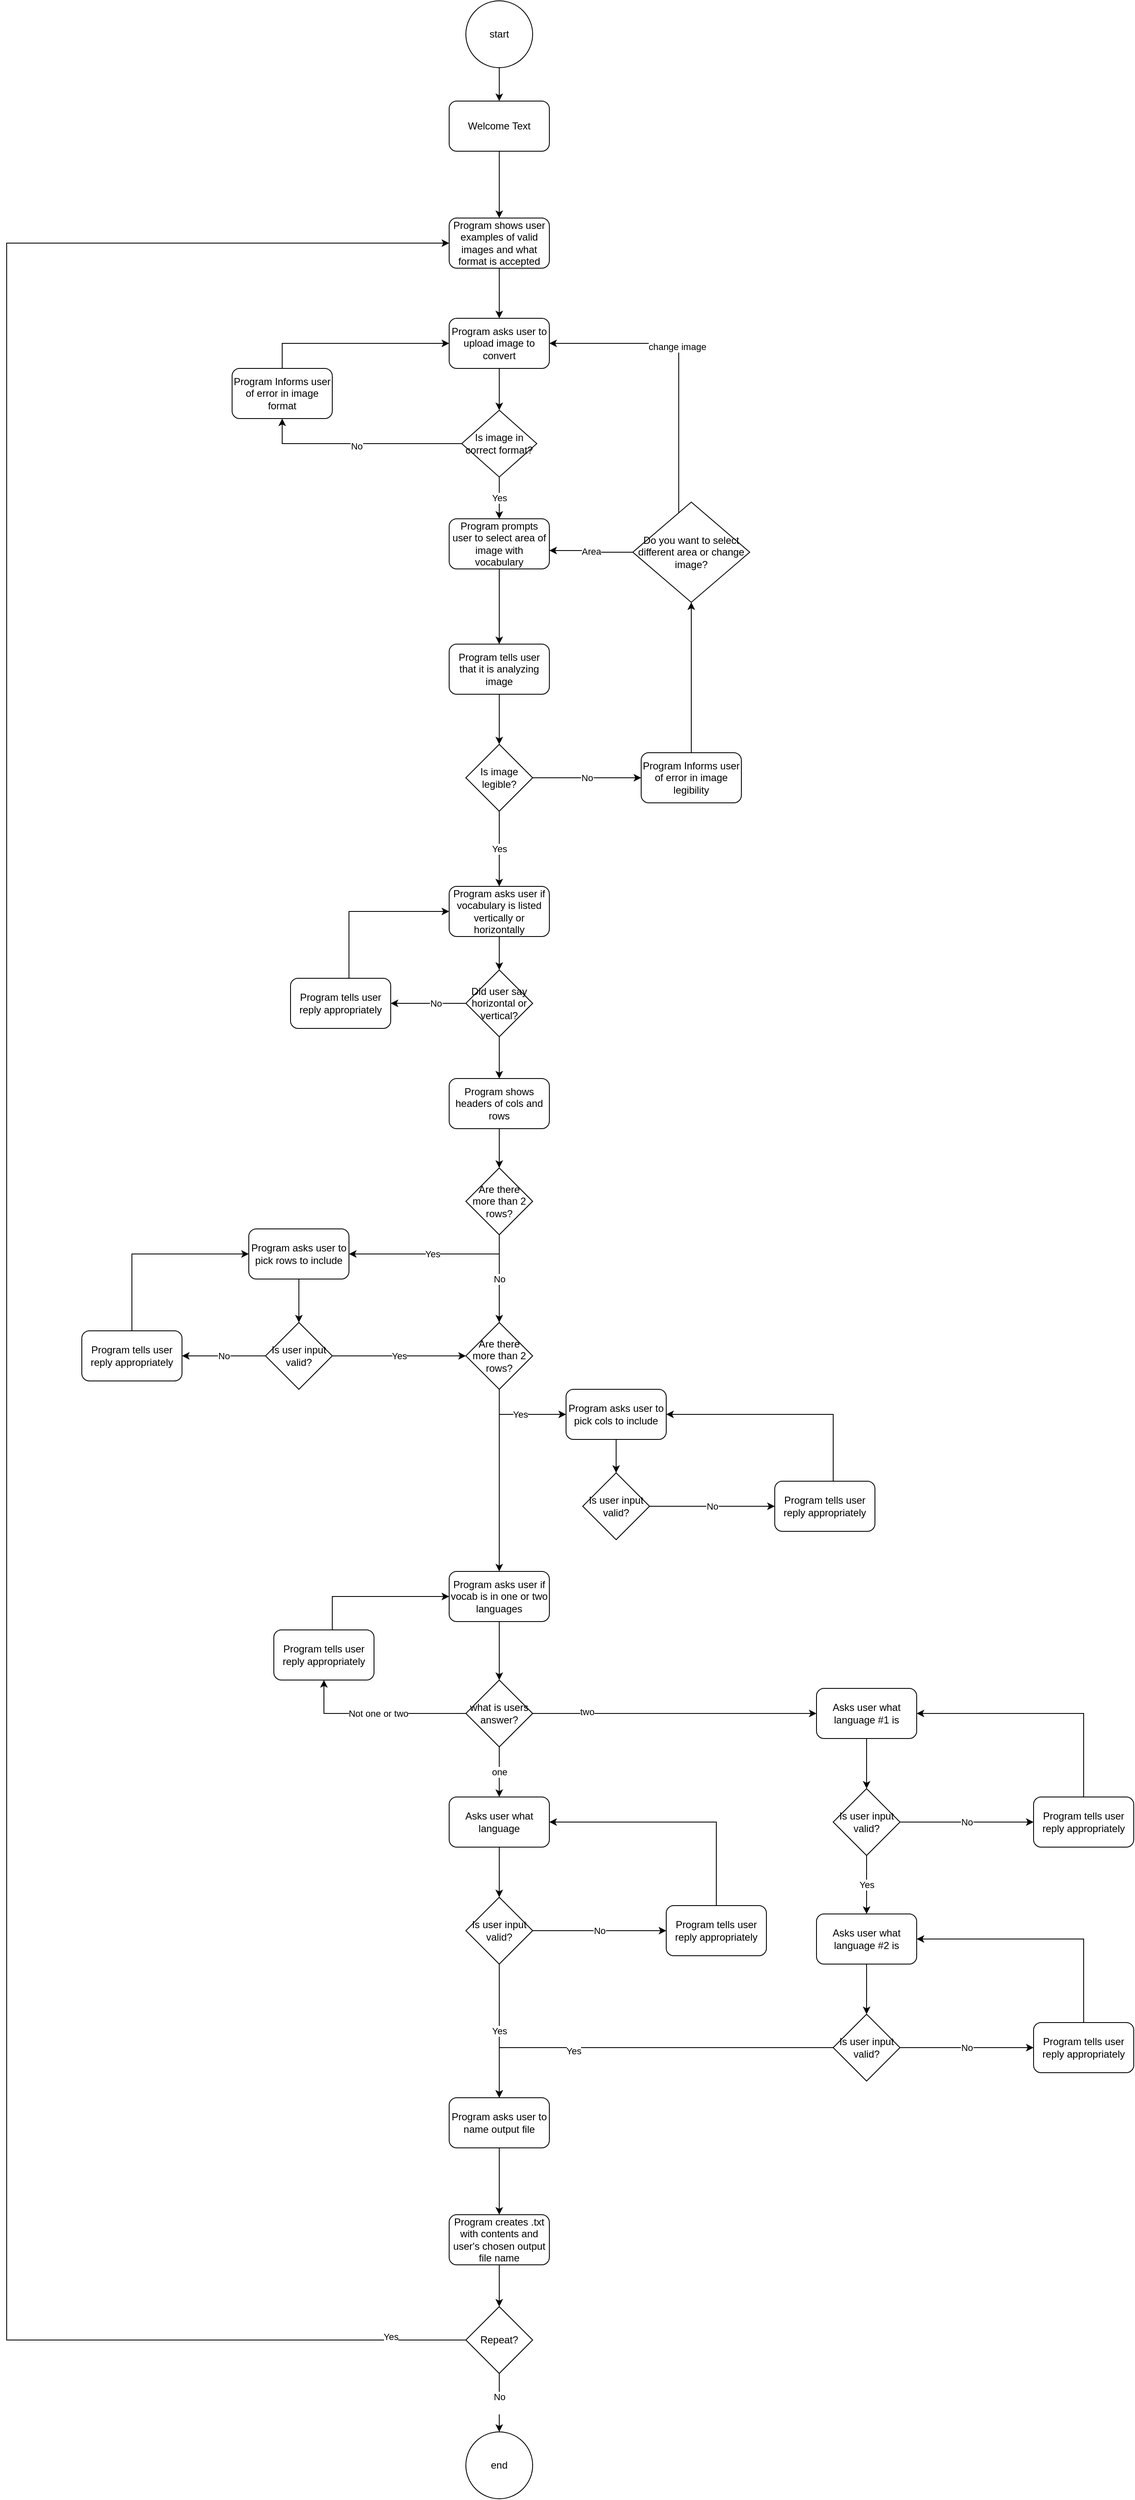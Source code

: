 <mxfile version="15.8.7" type="github">
  <diagram id="_37h1flMU-dZSMcLrL18" name="Page-1">
    <mxGraphModel dx="920" dy="1594" grid="1" gridSize="10" guides="1" tooltips="1" connect="1" arrows="1" fold="1" page="1" pageScale="1" pageWidth="850" pageHeight="1100" math="0" shadow="0">
      <root>
        <mxCell id="0" />
        <mxCell id="1" parent="0" />
        <mxCell id="EfqrjUmPXuVLgtNHu1Gg-5" style="edgeStyle=orthogonalEdgeStyle;rounded=0;orthogonalLoop=1;jettySize=auto;html=1;" edge="1" parent="1" source="AcAOfwUoswfajYFOXejZ-1" target="EfqrjUmPXuVLgtNHu1Gg-1">
          <mxGeometry relative="1" as="geometry" />
        </mxCell>
        <mxCell id="AcAOfwUoswfajYFOXejZ-1" value="start" style="ellipse;whiteSpace=wrap;html=1;aspect=fixed;" parent="1" vertex="1">
          <mxGeometry x="760" y="-1000" width="80" height="80" as="geometry" />
        </mxCell>
        <mxCell id="EfqrjUmPXuVLgtNHu1Gg-25" style="edgeStyle=orthogonalEdgeStyle;rounded=0;orthogonalLoop=1;jettySize=auto;html=1;" edge="1" parent="1" source="EfqrjUmPXuVLgtNHu1Gg-1" target="EfqrjUmPXuVLgtNHu1Gg-24">
          <mxGeometry relative="1" as="geometry" />
        </mxCell>
        <mxCell id="EfqrjUmPXuVLgtNHu1Gg-1" value="Welcome Text" style="rounded=1;whiteSpace=wrap;html=1;" vertex="1" parent="1">
          <mxGeometry x="740" y="-880" width="120" height="60" as="geometry" />
        </mxCell>
        <mxCell id="EfqrjUmPXuVLgtNHu1Gg-7" style="edgeStyle=orthogonalEdgeStyle;rounded=0;orthogonalLoop=1;jettySize=auto;html=1;" edge="1" parent="1" source="EfqrjUmPXuVLgtNHu1Gg-2" target="EfqrjUmPXuVLgtNHu1Gg-4">
          <mxGeometry relative="1" as="geometry" />
        </mxCell>
        <mxCell id="EfqrjUmPXuVLgtNHu1Gg-2" value="Program asks user to upload image to convert" style="rounded=1;whiteSpace=wrap;html=1;" vertex="1" parent="1">
          <mxGeometry x="740" y="-620" width="120" height="60" as="geometry" />
        </mxCell>
        <mxCell id="EfqrjUmPXuVLgtNHu1Gg-10" style="edgeStyle=orthogonalEdgeStyle;rounded=0;orthogonalLoop=1;jettySize=auto;html=1;entryX=0.5;entryY=1;entryDx=0;entryDy=0;" edge="1" parent="1" source="EfqrjUmPXuVLgtNHu1Gg-4" target="EfqrjUmPXuVLgtNHu1Gg-9">
          <mxGeometry relative="1" as="geometry" />
        </mxCell>
        <mxCell id="EfqrjUmPXuVLgtNHu1Gg-12" value="&lt;div&gt;No&lt;/div&gt;" style="edgeLabel;html=1;align=center;verticalAlign=middle;resizable=0;points=[];" vertex="1" connectable="0" parent="EfqrjUmPXuVLgtNHu1Gg-10">
          <mxGeometry x="0.033" y="3" relative="1" as="geometry">
            <mxPoint as="offset" />
          </mxGeometry>
        </mxCell>
        <mxCell id="EfqrjUmPXuVLgtNHu1Gg-36" value="Yes" style="edgeStyle=orthogonalEdgeStyle;rounded=0;orthogonalLoop=1;jettySize=auto;html=1;entryX=0.5;entryY=0;entryDx=0;entryDy=0;" edge="1" parent="1" source="EfqrjUmPXuVLgtNHu1Gg-4" target="EfqrjUmPXuVLgtNHu1Gg-35">
          <mxGeometry relative="1" as="geometry" />
        </mxCell>
        <mxCell id="EfqrjUmPXuVLgtNHu1Gg-4" value="Is image in correct format?" style="rhombus;whiteSpace=wrap;html=1;" vertex="1" parent="1">
          <mxGeometry x="755" y="-510" width="90" height="80" as="geometry" />
        </mxCell>
        <mxCell id="EfqrjUmPXuVLgtNHu1Gg-11" style="edgeStyle=orthogonalEdgeStyle;rounded=0;orthogonalLoop=1;jettySize=auto;html=1;" edge="1" parent="1" source="EfqrjUmPXuVLgtNHu1Gg-9" target="EfqrjUmPXuVLgtNHu1Gg-2">
          <mxGeometry relative="1" as="geometry">
            <Array as="points">
              <mxPoint x="540" y="-590" />
            </Array>
          </mxGeometry>
        </mxCell>
        <mxCell id="EfqrjUmPXuVLgtNHu1Gg-9" value="Program Informs user of error in image format" style="rounded=1;whiteSpace=wrap;html=1;" vertex="1" parent="1">
          <mxGeometry x="480" y="-560" width="120" height="60" as="geometry" />
        </mxCell>
        <mxCell id="EfqrjUmPXuVLgtNHu1Gg-17" style="edgeStyle=orthogonalEdgeStyle;rounded=0;orthogonalLoop=1;jettySize=auto;html=1;" edge="1" parent="1" source="EfqrjUmPXuVLgtNHu1Gg-14" target="EfqrjUmPXuVLgtNHu1Gg-15">
          <mxGeometry relative="1" as="geometry" />
        </mxCell>
        <mxCell id="EfqrjUmPXuVLgtNHu1Gg-14" value="Program tells user that it is analyzing image" style="rounded=1;whiteSpace=wrap;html=1;" vertex="1" parent="1">
          <mxGeometry x="740" y="-230" width="120" height="60" as="geometry" />
        </mxCell>
        <mxCell id="EfqrjUmPXuVLgtNHu1Gg-20" value="No" style="edgeStyle=orthogonalEdgeStyle;rounded=0;orthogonalLoop=1;jettySize=auto;html=1;entryX=0;entryY=0.5;entryDx=0;entryDy=0;" edge="1" parent="1" source="EfqrjUmPXuVLgtNHu1Gg-15" target="EfqrjUmPXuVLgtNHu1Gg-19">
          <mxGeometry relative="1" as="geometry" />
        </mxCell>
        <mxCell id="EfqrjUmPXuVLgtNHu1Gg-44" value="Yes" style="edgeStyle=orthogonalEdgeStyle;rounded=0;orthogonalLoop=1;jettySize=auto;html=1;" edge="1" parent="1" source="EfqrjUmPXuVLgtNHu1Gg-15" target="EfqrjUmPXuVLgtNHu1Gg-22">
          <mxGeometry relative="1" as="geometry" />
        </mxCell>
        <mxCell id="EfqrjUmPXuVLgtNHu1Gg-15" value="Is image legible?" style="rhombus;whiteSpace=wrap;html=1;" vertex="1" parent="1">
          <mxGeometry x="760" y="-110" width="80" height="80" as="geometry" />
        </mxCell>
        <mxCell id="EfqrjUmPXuVLgtNHu1Gg-41" style="edgeStyle=orthogonalEdgeStyle;rounded=0;orthogonalLoop=1;jettySize=auto;html=1;entryX=0.5;entryY=1;entryDx=0;entryDy=0;" edge="1" parent="1" source="EfqrjUmPXuVLgtNHu1Gg-19" target="EfqrjUmPXuVLgtNHu1Gg-39">
          <mxGeometry relative="1" as="geometry" />
        </mxCell>
        <mxCell id="EfqrjUmPXuVLgtNHu1Gg-19" value="Program Informs user of error in image legibility" style="rounded=1;whiteSpace=wrap;html=1;" vertex="1" parent="1">
          <mxGeometry x="970" y="-100" width="120" height="60" as="geometry" />
        </mxCell>
        <mxCell id="EfqrjUmPXuVLgtNHu1Gg-33" style="edgeStyle=orthogonalEdgeStyle;rounded=0;orthogonalLoop=1;jettySize=auto;html=1;" edge="1" parent="1" source="EfqrjUmPXuVLgtNHu1Gg-22" target="EfqrjUmPXuVLgtNHu1Gg-27">
          <mxGeometry relative="1" as="geometry" />
        </mxCell>
        <mxCell id="EfqrjUmPXuVLgtNHu1Gg-22" value="Program asks user if vocabulary is listed vertically or horizontally" style="rounded=1;whiteSpace=wrap;html=1;" vertex="1" parent="1">
          <mxGeometry x="740" y="60" width="120" height="60" as="geometry" />
        </mxCell>
        <mxCell id="EfqrjUmPXuVLgtNHu1Gg-26" style="edgeStyle=orthogonalEdgeStyle;rounded=0;orthogonalLoop=1;jettySize=auto;html=1;" edge="1" parent="1" source="EfqrjUmPXuVLgtNHu1Gg-24" target="EfqrjUmPXuVLgtNHu1Gg-2">
          <mxGeometry relative="1" as="geometry" />
        </mxCell>
        <mxCell id="EfqrjUmPXuVLgtNHu1Gg-24" value="Program shows user examples of valid images and what format is accepted" style="rounded=1;whiteSpace=wrap;html=1;" vertex="1" parent="1">
          <mxGeometry x="740" y="-740" width="120" height="60" as="geometry" />
        </mxCell>
        <mxCell id="EfqrjUmPXuVLgtNHu1Gg-30" style="edgeStyle=orthogonalEdgeStyle;rounded=0;orthogonalLoop=1;jettySize=auto;html=1;" edge="1" parent="1" source="EfqrjUmPXuVLgtNHu1Gg-27" target="EfqrjUmPXuVLgtNHu1Gg-29">
          <mxGeometry relative="1" as="geometry" />
        </mxCell>
        <mxCell id="EfqrjUmPXuVLgtNHu1Gg-31" value="No" style="edgeLabel;html=1;align=center;verticalAlign=middle;resizable=0;points=[];" vertex="1" connectable="0" parent="EfqrjUmPXuVLgtNHu1Gg-30">
          <mxGeometry x="-0.2" relative="1" as="geometry">
            <mxPoint as="offset" />
          </mxGeometry>
        </mxCell>
        <mxCell id="EfqrjUmPXuVLgtNHu1Gg-46" style="edgeStyle=orthogonalEdgeStyle;rounded=0;orthogonalLoop=1;jettySize=auto;html=1;" edge="1" parent="1" source="EfqrjUmPXuVLgtNHu1Gg-27" target="EfqrjUmPXuVLgtNHu1Gg-45">
          <mxGeometry relative="1" as="geometry" />
        </mxCell>
        <mxCell id="EfqrjUmPXuVLgtNHu1Gg-27" value="Did user say horizontal or vertical?" style="rhombus;whiteSpace=wrap;html=1;" vertex="1" parent="1">
          <mxGeometry x="760" y="160" width="80" height="80" as="geometry" />
        </mxCell>
        <mxCell id="EfqrjUmPXuVLgtNHu1Gg-32" style="edgeStyle=orthogonalEdgeStyle;rounded=0;orthogonalLoop=1;jettySize=auto;html=1;entryX=0;entryY=0.5;entryDx=0;entryDy=0;" edge="1" parent="1" source="EfqrjUmPXuVLgtNHu1Gg-29" target="EfqrjUmPXuVLgtNHu1Gg-22">
          <mxGeometry relative="1" as="geometry">
            <Array as="points">
              <mxPoint x="620" y="90" />
            </Array>
          </mxGeometry>
        </mxCell>
        <mxCell id="EfqrjUmPXuVLgtNHu1Gg-29" value="Program tells user reply appropriately" style="rounded=1;whiteSpace=wrap;html=1;" vertex="1" parent="1">
          <mxGeometry x="550" y="170" width="120" height="60" as="geometry" />
        </mxCell>
        <mxCell id="EfqrjUmPXuVLgtNHu1Gg-37" style="edgeStyle=orthogonalEdgeStyle;rounded=0;orthogonalLoop=1;jettySize=auto;html=1;" edge="1" parent="1" source="EfqrjUmPXuVLgtNHu1Gg-35" target="EfqrjUmPXuVLgtNHu1Gg-14">
          <mxGeometry relative="1" as="geometry" />
        </mxCell>
        <mxCell id="EfqrjUmPXuVLgtNHu1Gg-35" value="Program prompts user to select area of image with vocabulary" style="rounded=1;whiteSpace=wrap;html=1;" vertex="1" parent="1">
          <mxGeometry x="740" y="-380" width="120" height="60" as="geometry" />
        </mxCell>
        <mxCell id="EfqrjUmPXuVLgtNHu1Gg-40" value="Area" style="edgeStyle=orthogonalEdgeStyle;rounded=0;orthogonalLoop=1;jettySize=auto;html=1;entryX=1;entryY=0.633;entryDx=0;entryDy=0;entryPerimeter=0;" edge="1" parent="1" source="EfqrjUmPXuVLgtNHu1Gg-39" target="EfqrjUmPXuVLgtNHu1Gg-35">
          <mxGeometry relative="1" as="geometry" />
        </mxCell>
        <mxCell id="EfqrjUmPXuVLgtNHu1Gg-42" style="edgeStyle=orthogonalEdgeStyle;rounded=0;orthogonalLoop=1;jettySize=auto;html=1;entryX=1;entryY=0.5;entryDx=0;entryDy=0;" edge="1" parent="1" source="EfqrjUmPXuVLgtNHu1Gg-39" target="EfqrjUmPXuVLgtNHu1Gg-2">
          <mxGeometry relative="1" as="geometry">
            <Array as="points">
              <mxPoint x="1015" y="-590" />
            </Array>
          </mxGeometry>
        </mxCell>
        <mxCell id="EfqrjUmPXuVLgtNHu1Gg-43" value="change image" style="edgeLabel;html=1;align=center;verticalAlign=middle;resizable=0;points=[];" vertex="1" connectable="0" parent="EfqrjUmPXuVLgtNHu1Gg-42">
          <mxGeometry x="0.113" y="2" relative="1" as="geometry">
            <mxPoint as="offset" />
          </mxGeometry>
        </mxCell>
        <mxCell id="EfqrjUmPXuVLgtNHu1Gg-39" value="Do you want to select different area or change image?" style="rhombus;whiteSpace=wrap;html=1;" vertex="1" parent="1">
          <mxGeometry x="960" y="-400" width="140" height="120" as="geometry" />
        </mxCell>
        <mxCell id="EfqrjUmPXuVLgtNHu1Gg-64" style="edgeStyle=orthogonalEdgeStyle;rounded=0;orthogonalLoop=1;jettySize=auto;html=1;" edge="1" parent="1" source="EfqrjUmPXuVLgtNHu1Gg-45" target="EfqrjUmPXuVLgtNHu1Gg-62">
          <mxGeometry relative="1" as="geometry" />
        </mxCell>
        <mxCell id="EfqrjUmPXuVLgtNHu1Gg-45" value="Program shows headers of cols and rows" style="rounded=1;whiteSpace=wrap;html=1;" vertex="1" parent="1">
          <mxGeometry x="740" y="290" width="120" height="60" as="geometry" />
        </mxCell>
        <mxCell id="EfqrjUmPXuVLgtNHu1Gg-58" style="edgeStyle=orthogonalEdgeStyle;rounded=0;orthogonalLoop=1;jettySize=auto;html=1;" edge="1" parent="1" source="EfqrjUmPXuVLgtNHu1Gg-47" target="EfqrjUmPXuVLgtNHu1Gg-48">
          <mxGeometry relative="1" as="geometry" />
        </mxCell>
        <mxCell id="EfqrjUmPXuVLgtNHu1Gg-47" value="Program asks user to pick rows to include" style="rounded=1;whiteSpace=wrap;html=1;" vertex="1" parent="1">
          <mxGeometry x="500" y="470" width="120" height="60" as="geometry" />
        </mxCell>
        <mxCell id="EfqrjUmPXuVLgtNHu1Gg-50" value="No" style="edgeStyle=orthogonalEdgeStyle;rounded=0;orthogonalLoop=1;jettySize=auto;html=1;" edge="1" parent="1" source="EfqrjUmPXuVLgtNHu1Gg-48" target="EfqrjUmPXuVLgtNHu1Gg-49">
          <mxGeometry relative="1" as="geometry" />
        </mxCell>
        <mxCell id="EfqrjUmPXuVLgtNHu1Gg-67" value="Yes" style="edgeStyle=orthogonalEdgeStyle;rounded=0;orthogonalLoop=1;jettySize=auto;html=1;entryX=0;entryY=0.5;entryDx=0;entryDy=0;" edge="1" parent="1" source="EfqrjUmPXuVLgtNHu1Gg-48" target="EfqrjUmPXuVLgtNHu1Gg-66">
          <mxGeometry relative="1" as="geometry">
            <mxPoint x="740" y="582.0" as="targetPoint" />
            <Array as="points">
              <mxPoint x="750" y="622" />
              <mxPoint x="750" y="622" />
            </Array>
          </mxGeometry>
        </mxCell>
        <mxCell id="EfqrjUmPXuVLgtNHu1Gg-48" value="Is user input valid?" style="rhombus;whiteSpace=wrap;html=1;" vertex="1" parent="1">
          <mxGeometry x="520" y="582" width="80" height="80" as="geometry" />
        </mxCell>
        <mxCell id="EfqrjUmPXuVLgtNHu1Gg-51" style="edgeStyle=orthogonalEdgeStyle;rounded=0;orthogonalLoop=1;jettySize=auto;html=1;entryX=0;entryY=0.5;entryDx=0;entryDy=0;" edge="1" parent="1" source="EfqrjUmPXuVLgtNHu1Gg-49" target="EfqrjUmPXuVLgtNHu1Gg-47">
          <mxGeometry relative="1" as="geometry">
            <Array as="points">
              <mxPoint x="360" y="500" />
            </Array>
          </mxGeometry>
        </mxCell>
        <mxCell id="EfqrjUmPXuVLgtNHu1Gg-49" value="Program tells user reply appropriately" style="rounded=1;whiteSpace=wrap;html=1;" vertex="1" parent="1">
          <mxGeometry x="300" y="592" width="120" height="60" as="geometry" />
        </mxCell>
        <mxCell id="EfqrjUmPXuVLgtNHu1Gg-61" style="edgeStyle=orthogonalEdgeStyle;rounded=0;orthogonalLoop=1;jettySize=auto;html=1;" edge="1" parent="1" source="EfqrjUmPXuVLgtNHu1Gg-53" target="EfqrjUmPXuVLgtNHu1Gg-55">
          <mxGeometry relative="1" as="geometry" />
        </mxCell>
        <mxCell id="EfqrjUmPXuVLgtNHu1Gg-53" value="Program asks user to pick cols to include" style="rounded=1;whiteSpace=wrap;html=1;" vertex="1" parent="1">
          <mxGeometry x="880" y="662" width="120" height="60" as="geometry" />
        </mxCell>
        <mxCell id="EfqrjUmPXuVLgtNHu1Gg-54" value="No" style="edgeStyle=orthogonalEdgeStyle;rounded=0;orthogonalLoop=1;jettySize=auto;html=1;" edge="1" parent="1" source="EfqrjUmPXuVLgtNHu1Gg-55" target="EfqrjUmPXuVLgtNHu1Gg-57">
          <mxGeometry relative="1" as="geometry" />
        </mxCell>
        <mxCell id="EfqrjUmPXuVLgtNHu1Gg-55" value="Is user input valid?" style="rhombus;whiteSpace=wrap;html=1;" vertex="1" parent="1">
          <mxGeometry x="900" y="762" width="80" height="80" as="geometry" />
        </mxCell>
        <mxCell id="EfqrjUmPXuVLgtNHu1Gg-69" style="edgeStyle=orthogonalEdgeStyle;rounded=0;orthogonalLoop=1;jettySize=auto;html=1;entryX=1;entryY=0.5;entryDx=0;entryDy=0;" edge="1" parent="1" source="EfqrjUmPXuVLgtNHu1Gg-57" target="EfqrjUmPXuVLgtNHu1Gg-53">
          <mxGeometry relative="1" as="geometry">
            <Array as="points">
              <mxPoint x="1200" y="692" />
            </Array>
          </mxGeometry>
        </mxCell>
        <mxCell id="EfqrjUmPXuVLgtNHu1Gg-57" value="Program tells user reply appropriately" style="rounded=1;whiteSpace=wrap;html=1;" vertex="1" parent="1">
          <mxGeometry x="1130" y="772" width="120" height="60" as="geometry" />
        </mxCell>
        <mxCell id="EfqrjUmPXuVLgtNHu1Gg-65" value="Yes" style="edgeStyle=orthogonalEdgeStyle;rounded=0;orthogonalLoop=1;jettySize=auto;html=1;entryX=1;entryY=0.5;entryDx=0;entryDy=0;" edge="1" parent="1" target="EfqrjUmPXuVLgtNHu1Gg-47">
          <mxGeometry relative="1" as="geometry">
            <mxPoint x="800" y="480" as="sourcePoint" />
            <Array as="points">
              <mxPoint x="800" y="500" />
            </Array>
          </mxGeometry>
        </mxCell>
        <mxCell id="EfqrjUmPXuVLgtNHu1Gg-68" value="No" style="edgeStyle=orthogonalEdgeStyle;rounded=0;orthogonalLoop=1;jettySize=auto;html=1;entryX=0.5;entryY=0;entryDx=0;entryDy=0;" edge="1" parent="1" source="EfqrjUmPXuVLgtNHu1Gg-62" target="EfqrjUmPXuVLgtNHu1Gg-66">
          <mxGeometry relative="1" as="geometry" />
        </mxCell>
        <mxCell id="EfqrjUmPXuVLgtNHu1Gg-62" value="Are there more than 2 rows?" style="rhombus;whiteSpace=wrap;html=1;" vertex="1" parent="1">
          <mxGeometry x="760" y="397" width="80" height="80" as="geometry" />
        </mxCell>
        <mxCell id="EfqrjUmPXuVLgtNHu1Gg-71" value="Yes" style="edgeStyle=orthogonalEdgeStyle;rounded=0;orthogonalLoop=1;jettySize=auto;html=1;entryX=0;entryY=0.5;entryDx=0;entryDy=0;" edge="1" parent="1" source="EfqrjUmPXuVLgtNHu1Gg-66" target="EfqrjUmPXuVLgtNHu1Gg-53">
          <mxGeometry relative="1" as="geometry">
            <Array as="points">
              <mxPoint x="800" y="692" />
            </Array>
          </mxGeometry>
        </mxCell>
        <mxCell id="EfqrjUmPXuVLgtNHu1Gg-73" style="edgeStyle=orthogonalEdgeStyle;rounded=0;orthogonalLoop=1;jettySize=auto;html=1;entryX=0.5;entryY=0;entryDx=0;entryDy=0;" edge="1" parent="1" source="EfqrjUmPXuVLgtNHu1Gg-66" target="EfqrjUmPXuVLgtNHu1Gg-72">
          <mxGeometry relative="1" as="geometry">
            <mxPoint x="820" y="860" as="targetPoint" />
          </mxGeometry>
        </mxCell>
        <mxCell id="EfqrjUmPXuVLgtNHu1Gg-66" value="Are there more than 2 rows?" style="rhombus;whiteSpace=wrap;html=1;" vertex="1" parent="1">
          <mxGeometry x="760" y="582" width="80" height="80" as="geometry" />
        </mxCell>
        <mxCell id="EfqrjUmPXuVLgtNHu1Gg-76" style="edgeStyle=orthogonalEdgeStyle;rounded=0;orthogonalLoop=1;jettySize=auto;html=1;" edge="1" parent="1" source="EfqrjUmPXuVLgtNHu1Gg-72" target="EfqrjUmPXuVLgtNHu1Gg-75">
          <mxGeometry relative="1" as="geometry" />
        </mxCell>
        <mxCell id="EfqrjUmPXuVLgtNHu1Gg-72" value="Program asks user if vocab is in one or two languages" style="rounded=1;whiteSpace=wrap;html=1;" vertex="1" parent="1">
          <mxGeometry x="740" y="880" width="120" height="60" as="geometry" />
        </mxCell>
        <mxCell id="EfqrjUmPXuVLgtNHu1Gg-77" value="Not one or two" style="edgeStyle=orthogonalEdgeStyle;rounded=0;orthogonalLoop=1;jettySize=auto;html=1;entryX=0.5;entryY=1;entryDx=0;entryDy=0;" edge="1" parent="1" source="EfqrjUmPXuVLgtNHu1Gg-75" target="EfqrjUmPXuVLgtNHu1Gg-78">
          <mxGeometry relative="1" as="geometry">
            <mxPoint x="580" y="1050" as="targetPoint" />
          </mxGeometry>
        </mxCell>
        <mxCell id="EfqrjUmPXuVLgtNHu1Gg-86" value="one" style="edgeStyle=orthogonalEdgeStyle;rounded=0;orthogonalLoop=1;jettySize=auto;html=1;" edge="1" parent="1" source="EfqrjUmPXuVLgtNHu1Gg-75" target="EfqrjUmPXuVLgtNHu1Gg-80">
          <mxGeometry relative="1" as="geometry" />
        </mxCell>
        <mxCell id="EfqrjUmPXuVLgtNHu1Gg-87" style="edgeStyle=orthogonalEdgeStyle;rounded=0;orthogonalLoop=1;jettySize=auto;html=1;entryX=0;entryY=0.5;entryDx=0;entryDy=0;" edge="1" parent="1" source="EfqrjUmPXuVLgtNHu1Gg-75" target="EfqrjUmPXuVLgtNHu1Gg-89">
          <mxGeometry relative="1" as="geometry">
            <mxPoint x="1150" y="1050" as="targetPoint" />
          </mxGeometry>
        </mxCell>
        <mxCell id="EfqrjUmPXuVLgtNHu1Gg-115" value="two" style="edgeLabel;html=1;align=center;verticalAlign=middle;resizable=0;points=[];" vertex="1" connectable="0" parent="EfqrjUmPXuVLgtNHu1Gg-87">
          <mxGeometry x="-0.619" y="2" relative="1" as="geometry">
            <mxPoint as="offset" />
          </mxGeometry>
        </mxCell>
        <mxCell id="EfqrjUmPXuVLgtNHu1Gg-75" value="what is users answer?" style="rhombus;whiteSpace=wrap;html=1;" vertex="1" parent="1">
          <mxGeometry x="760" y="1010" width="80" height="80" as="geometry" />
        </mxCell>
        <mxCell id="EfqrjUmPXuVLgtNHu1Gg-79" style="edgeStyle=orthogonalEdgeStyle;rounded=0;orthogonalLoop=1;jettySize=auto;html=1;entryX=0;entryY=0.5;entryDx=0;entryDy=0;" edge="1" parent="1" source="EfqrjUmPXuVLgtNHu1Gg-78" target="EfqrjUmPXuVLgtNHu1Gg-72">
          <mxGeometry relative="1" as="geometry">
            <Array as="points">
              <mxPoint x="600" y="910" />
            </Array>
          </mxGeometry>
        </mxCell>
        <mxCell id="EfqrjUmPXuVLgtNHu1Gg-78" value="Program tells user reply appropriately" style="rounded=1;whiteSpace=wrap;html=1;" vertex="1" parent="1">
          <mxGeometry x="530" y="950" width="120" height="60" as="geometry" />
        </mxCell>
        <mxCell id="EfqrjUmPXuVLgtNHu1Gg-83" style="edgeStyle=orthogonalEdgeStyle;rounded=0;orthogonalLoop=1;jettySize=auto;html=1;entryX=0.5;entryY=0;entryDx=0;entryDy=0;" edge="1" parent="1" source="EfqrjUmPXuVLgtNHu1Gg-80" target="EfqrjUmPXuVLgtNHu1Gg-81">
          <mxGeometry relative="1" as="geometry" />
        </mxCell>
        <mxCell id="EfqrjUmPXuVLgtNHu1Gg-80" value="Asks user what language" style="rounded=1;whiteSpace=wrap;html=1;" vertex="1" parent="1">
          <mxGeometry x="740" y="1150" width="120" height="60" as="geometry" />
        </mxCell>
        <mxCell id="EfqrjUmPXuVLgtNHu1Gg-84" value="No" style="edgeStyle=orthogonalEdgeStyle;rounded=0;orthogonalLoop=1;jettySize=auto;html=1;" edge="1" parent="1" source="EfqrjUmPXuVLgtNHu1Gg-81" target="EfqrjUmPXuVLgtNHu1Gg-82">
          <mxGeometry relative="1" as="geometry" />
        </mxCell>
        <mxCell id="EfqrjUmPXuVLgtNHu1Gg-103" value="Yes" style="edgeStyle=orthogonalEdgeStyle;rounded=0;orthogonalLoop=1;jettySize=auto;html=1;entryX=0.5;entryY=0;entryDx=0;entryDy=0;" edge="1" parent="1" source="EfqrjUmPXuVLgtNHu1Gg-81" target="EfqrjUmPXuVLgtNHu1Gg-101">
          <mxGeometry relative="1" as="geometry" />
        </mxCell>
        <mxCell id="EfqrjUmPXuVLgtNHu1Gg-81" value="Is user input valid?" style="rhombus;whiteSpace=wrap;html=1;" vertex="1" parent="1">
          <mxGeometry x="760" y="1270" width="80" height="80" as="geometry" />
        </mxCell>
        <mxCell id="EfqrjUmPXuVLgtNHu1Gg-85" style="edgeStyle=orthogonalEdgeStyle;rounded=0;orthogonalLoop=1;jettySize=auto;html=1;entryX=1;entryY=0.5;entryDx=0;entryDy=0;" edge="1" parent="1" source="EfqrjUmPXuVLgtNHu1Gg-82" target="EfqrjUmPXuVLgtNHu1Gg-80">
          <mxGeometry relative="1" as="geometry">
            <Array as="points">
              <mxPoint x="1060" y="1180" />
            </Array>
          </mxGeometry>
        </mxCell>
        <mxCell id="EfqrjUmPXuVLgtNHu1Gg-82" value="Program tells user reply appropriately" style="rounded=1;whiteSpace=wrap;html=1;" vertex="1" parent="1">
          <mxGeometry x="1000" y="1280" width="120" height="60" as="geometry" />
        </mxCell>
        <mxCell id="EfqrjUmPXuVLgtNHu1Gg-88" style="edgeStyle=orthogonalEdgeStyle;rounded=0;orthogonalLoop=1;jettySize=auto;html=1;entryX=0.5;entryY=0;entryDx=0;entryDy=0;" edge="1" parent="1" source="EfqrjUmPXuVLgtNHu1Gg-89" target="EfqrjUmPXuVLgtNHu1Gg-91">
          <mxGeometry relative="1" as="geometry" />
        </mxCell>
        <mxCell id="EfqrjUmPXuVLgtNHu1Gg-89" value="Asks user what language #1 is" style="rounded=1;whiteSpace=wrap;html=1;" vertex="1" parent="1">
          <mxGeometry x="1180" y="1020" width="120" height="60" as="geometry" />
        </mxCell>
        <mxCell id="EfqrjUmPXuVLgtNHu1Gg-90" value="No" style="edgeStyle=orthogonalEdgeStyle;rounded=0;orthogonalLoop=1;jettySize=auto;html=1;" edge="1" parent="1" source="EfqrjUmPXuVLgtNHu1Gg-91" target="EfqrjUmPXuVLgtNHu1Gg-93">
          <mxGeometry relative="1" as="geometry" />
        </mxCell>
        <mxCell id="EfqrjUmPXuVLgtNHu1Gg-100" value="Yes" style="edgeStyle=orthogonalEdgeStyle;rounded=0;orthogonalLoop=1;jettySize=auto;html=1;" edge="1" parent="1" source="EfqrjUmPXuVLgtNHu1Gg-91" target="EfqrjUmPXuVLgtNHu1Gg-95">
          <mxGeometry relative="1" as="geometry" />
        </mxCell>
        <mxCell id="EfqrjUmPXuVLgtNHu1Gg-91" value="Is user input valid?" style="rhombus;whiteSpace=wrap;html=1;" vertex="1" parent="1">
          <mxGeometry x="1200" y="1140" width="80" height="80" as="geometry" />
        </mxCell>
        <mxCell id="EfqrjUmPXuVLgtNHu1Gg-92" style="edgeStyle=orthogonalEdgeStyle;rounded=0;orthogonalLoop=1;jettySize=auto;html=1;entryX=1;entryY=0.5;entryDx=0;entryDy=0;" edge="1" parent="1" source="EfqrjUmPXuVLgtNHu1Gg-93" target="EfqrjUmPXuVLgtNHu1Gg-89">
          <mxGeometry relative="1" as="geometry">
            <Array as="points">
              <mxPoint x="1500" y="1050" />
            </Array>
          </mxGeometry>
        </mxCell>
        <mxCell id="EfqrjUmPXuVLgtNHu1Gg-93" value="Program tells user reply appropriately" style="rounded=1;whiteSpace=wrap;html=1;" vertex="1" parent="1">
          <mxGeometry x="1440" y="1150" width="120" height="60" as="geometry" />
        </mxCell>
        <mxCell id="EfqrjUmPXuVLgtNHu1Gg-94" style="edgeStyle=orthogonalEdgeStyle;rounded=0;orthogonalLoop=1;jettySize=auto;html=1;entryX=0.5;entryY=0;entryDx=0;entryDy=0;" edge="1" parent="1" source="EfqrjUmPXuVLgtNHu1Gg-95" target="EfqrjUmPXuVLgtNHu1Gg-97">
          <mxGeometry relative="1" as="geometry" />
        </mxCell>
        <mxCell id="EfqrjUmPXuVLgtNHu1Gg-95" value="Asks user what language #2 is" style="rounded=1;whiteSpace=wrap;html=1;" vertex="1" parent="1">
          <mxGeometry x="1180" y="1290" width="120" height="60" as="geometry" />
        </mxCell>
        <mxCell id="EfqrjUmPXuVLgtNHu1Gg-96" value="No" style="edgeStyle=orthogonalEdgeStyle;rounded=0;orthogonalLoop=1;jettySize=auto;html=1;" edge="1" parent="1" source="EfqrjUmPXuVLgtNHu1Gg-97" target="EfqrjUmPXuVLgtNHu1Gg-99">
          <mxGeometry relative="1" as="geometry" />
        </mxCell>
        <mxCell id="EfqrjUmPXuVLgtNHu1Gg-102" style="edgeStyle=orthogonalEdgeStyle;rounded=0;orthogonalLoop=1;jettySize=auto;html=1;" edge="1" parent="1" source="EfqrjUmPXuVLgtNHu1Gg-97" target="EfqrjUmPXuVLgtNHu1Gg-101">
          <mxGeometry relative="1" as="geometry" />
        </mxCell>
        <mxCell id="EfqrjUmPXuVLgtNHu1Gg-104" value="Yes" style="edgeLabel;html=1;align=center;verticalAlign=middle;resizable=0;points=[];" vertex="1" connectable="0" parent="EfqrjUmPXuVLgtNHu1Gg-102">
          <mxGeometry x="0.358" y="4" relative="1" as="geometry">
            <mxPoint x="1" as="offset" />
          </mxGeometry>
        </mxCell>
        <mxCell id="EfqrjUmPXuVLgtNHu1Gg-97" value="Is user input valid?" style="rhombus;whiteSpace=wrap;html=1;" vertex="1" parent="1">
          <mxGeometry x="1200" y="1410" width="80" height="80" as="geometry" />
        </mxCell>
        <mxCell id="EfqrjUmPXuVLgtNHu1Gg-98" style="edgeStyle=orthogonalEdgeStyle;rounded=0;orthogonalLoop=1;jettySize=auto;html=1;entryX=1;entryY=0.5;entryDx=0;entryDy=0;" edge="1" parent="1" source="EfqrjUmPXuVLgtNHu1Gg-99" target="EfqrjUmPXuVLgtNHu1Gg-95">
          <mxGeometry relative="1" as="geometry">
            <Array as="points">
              <mxPoint x="1500" y="1320" />
            </Array>
          </mxGeometry>
        </mxCell>
        <mxCell id="EfqrjUmPXuVLgtNHu1Gg-99" value="Program tells user reply appropriately" style="rounded=1;whiteSpace=wrap;html=1;" vertex="1" parent="1">
          <mxGeometry x="1440" y="1420" width="120" height="60" as="geometry" />
        </mxCell>
        <mxCell id="EfqrjUmPXuVLgtNHu1Gg-106" style="edgeStyle=orthogonalEdgeStyle;rounded=0;orthogonalLoop=1;jettySize=auto;html=1;" edge="1" parent="1" source="EfqrjUmPXuVLgtNHu1Gg-101" target="EfqrjUmPXuVLgtNHu1Gg-105">
          <mxGeometry relative="1" as="geometry" />
        </mxCell>
        <mxCell id="EfqrjUmPXuVLgtNHu1Gg-101" value="Program asks user to name output file" style="rounded=1;whiteSpace=wrap;html=1;" vertex="1" parent="1">
          <mxGeometry x="740" y="1510" width="120" height="60" as="geometry" />
        </mxCell>
        <mxCell id="EfqrjUmPXuVLgtNHu1Gg-110" style="edgeStyle=orthogonalEdgeStyle;rounded=0;orthogonalLoop=1;jettySize=auto;html=1;" edge="1" parent="1" source="EfqrjUmPXuVLgtNHu1Gg-105" target="EfqrjUmPXuVLgtNHu1Gg-109">
          <mxGeometry relative="1" as="geometry" />
        </mxCell>
        <mxCell id="EfqrjUmPXuVLgtNHu1Gg-105" value="Program creates .txt with contents and user&#39;s chosen output file name" style="rounded=1;whiteSpace=wrap;html=1;" vertex="1" parent="1">
          <mxGeometry x="740" y="1650" width="120" height="60" as="geometry" />
        </mxCell>
        <mxCell id="EfqrjUmPXuVLgtNHu1Gg-112" value="&lt;div&gt;No&lt;/div&gt;&lt;div&gt;&lt;br&gt;&lt;/div&gt;" style="edgeStyle=orthogonalEdgeStyle;rounded=0;orthogonalLoop=1;jettySize=auto;html=1;" edge="1" parent="1" source="EfqrjUmPXuVLgtNHu1Gg-109" target="EfqrjUmPXuVLgtNHu1Gg-111">
          <mxGeometry relative="1" as="geometry" />
        </mxCell>
        <mxCell id="EfqrjUmPXuVLgtNHu1Gg-113" style="edgeStyle=orthogonalEdgeStyle;rounded=0;orthogonalLoop=1;jettySize=auto;html=1;" edge="1" parent="1" source="EfqrjUmPXuVLgtNHu1Gg-109">
          <mxGeometry relative="1" as="geometry">
            <mxPoint x="740" y="-710" as="targetPoint" />
            <Array as="points">
              <mxPoint x="210" y="1800" />
              <mxPoint x="210" y="-710" />
            </Array>
          </mxGeometry>
        </mxCell>
        <mxCell id="EfqrjUmPXuVLgtNHu1Gg-114" value="Yes" style="edgeLabel;html=1;align=center;verticalAlign=middle;resizable=0;points=[];" vertex="1" connectable="0" parent="EfqrjUmPXuVLgtNHu1Gg-113">
          <mxGeometry x="-0.95" y="-4" relative="1" as="geometry">
            <mxPoint as="offset" />
          </mxGeometry>
        </mxCell>
        <mxCell id="EfqrjUmPXuVLgtNHu1Gg-109" value="Repeat?" style="rhombus;whiteSpace=wrap;html=1;" vertex="1" parent="1">
          <mxGeometry x="760" y="1760" width="80" height="80" as="geometry" />
        </mxCell>
        <mxCell id="EfqrjUmPXuVLgtNHu1Gg-111" value="end" style="ellipse;whiteSpace=wrap;html=1;aspect=fixed;" vertex="1" parent="1">
          <mxGeometry x="760" y="1910" width="80" height="80" as="geometry" />
        </mxCell>
      </root>
    </mxGraphModel>
  </diagram>
</mxfile>
